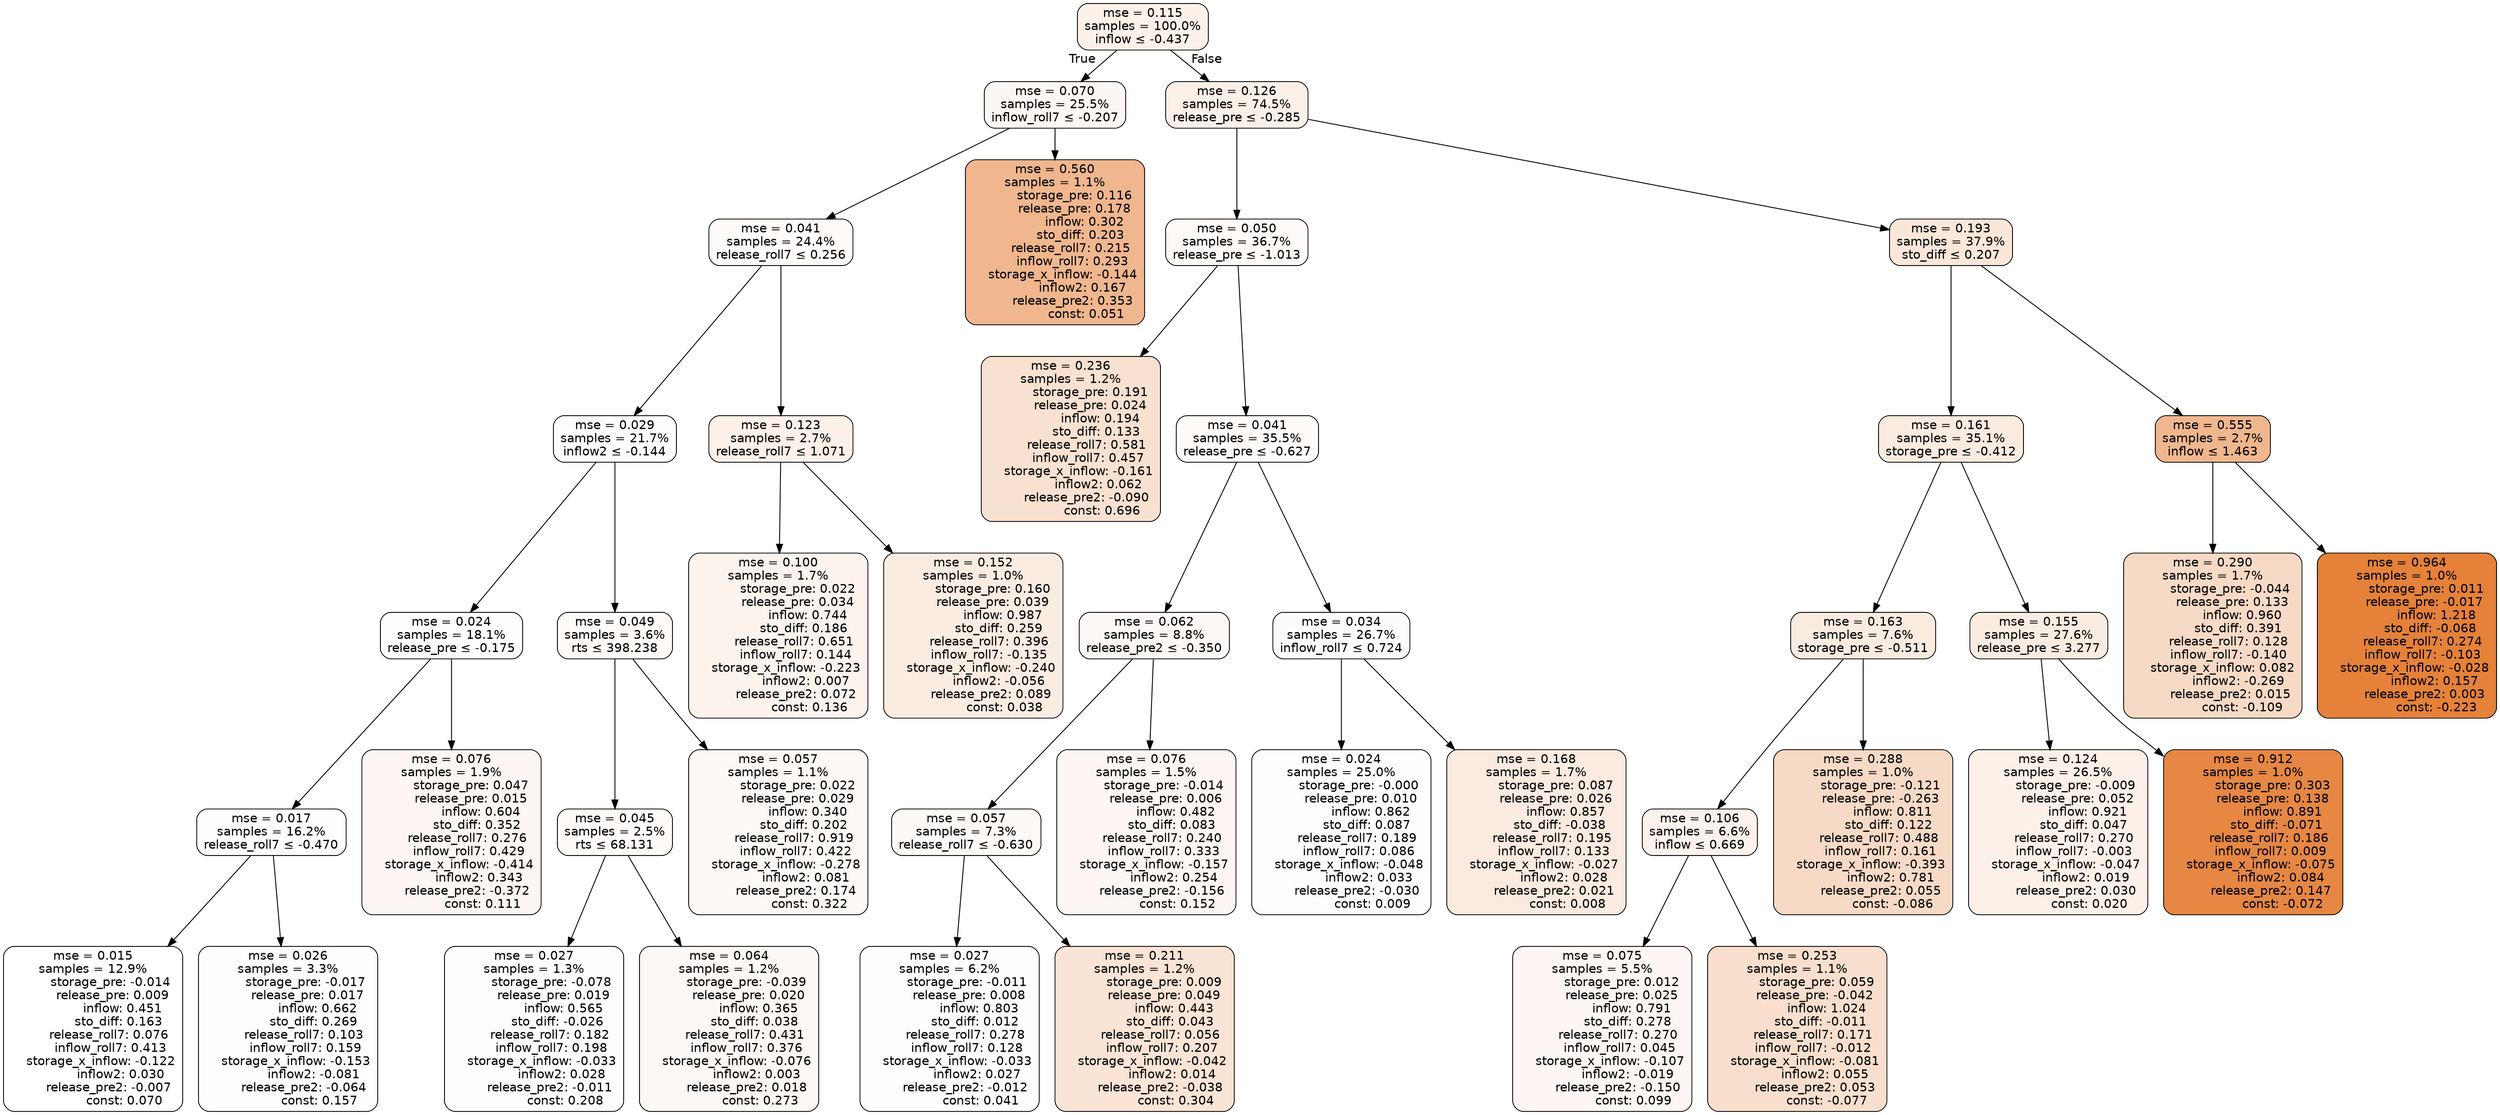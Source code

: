 digraph tree {
bgcolor="transparent"
node [shape=rectangle, style="filled, rounded", color="black", fontname=helvetica] ;
edge [fontname=helvetica] ;
	"0" [label="mse = 0.115
samples = 100.0%
inflow &le; -0.437", fillcolor="#fcf1e9"]
	"1" [label="mse = 0.070
samples = 25.5%
inflow_roll7 &le; -0.207", fillcolor="#fdf7f3"]
	"2" [label="mse = 0.041
samples = 24.4%
release_roll7 &le; 0.256", fillcolor="#fefbf9"]
	"3" [label="mse = 0.029
samples = 21.7%
inflow2 &le; -0.144", fillcolor="#fefdfc"]
	"4" [label="mse = 0.024
samples = 18.1%
release_pre &le; -0.175", fillcolor="#fefdfd"]
	"5" [label="mse = 0.017
samples = 16.2%
release_roll7 &le; -0.470", fillcolor="#fefefe"]
	"6" [label="mse = 0.015
samples = 12.9%
         storage_pre: -0.014
          release_pre: 0.009
               inflow: 0.451
             sto_diff: 0.163
        release_roll7: 0.076
         inflow_roll7: 0.413
    storage_x_inflow: -0.122
              inflow2: 0.030
        release_pre2: -0.007
                const: 0.070", fillcolor="#ffffff"]
	"7" [label="mse = 0.026
samples = 3.3%
         storage_pre: -0.017
          release_pre: 0.017
               inflow: 0.662
             sto_diff: 0.269
        release_roll7: 0.103
         inflow_roll7: 0.159
    storage_x_inflow: -0.153
             inflow2: -0.081
        release_pre2: -0.064
                const: 0.157", fillcolor="#fefdfc"]
	"8" [label="mse = 0.076
samples = 1.9%
          storage_pre: 0.047
          release_pre: 0.015
               inflow: 0.604
             sto_diff: 0.352
        release_roll7: 0.276
         inflow_roll7: 0.429
    storage_x_inflow: -0.414
              inflow2: 0.343
        release_pre2: -0.372
                const: 0.111", fillcolor="#fdf6f2"]
	"9" [label="mse = 0.049
samples = 3.6%
rts &le; 398.238", fillcolor="#fefaf7"]
	"10" [label="mse = 0.045
samples = 2.5%
rts &le; 68.131", fillcolor="#fefaf8"]
	"11" [label="mse = 0.027
samples = 1.3%
         storage_pre: -0.078
          release_pre: 0.019
               inflow: 0.565
            sto_diff: -0.026
        release_roll7: 0.182
         inflow_roll7: 0.198
    storage_x_inflow: -0.033
              inflow2: 0.028
        release_pre2: -0.011
                const: 0.208", fillcolor="#fefdfc"]
	"12" [label="mse = 0.064
samples = 1.2%
         storage_pre: -0.039
          release_pre: 0.020
               inflow: 0.365
             sto_diff: 0.038
        release_roll7: 0.431
         inflow_roll7: 0.376
    storage_x_inflow: -0.076
              inflow2: 0.003
         release_pre2: 0.018
                const: 0.273", fillcolor="#fdf8f4"]
	"13" [label="mse = 0.057
samples = 1.1%
          storage_pre: 0.022
          release_pre: 0.029
               inflow: 0.340
             sto_diff: 0.202
        release_roll7: 0.919
         inflow_roll7: 0.422
    storage_x_inflow: -0.278
              inflow2: 0.081
         release_pre2: 0.174
                const: 0.322", fillcolor="#fdf9f6"]
	"14" [label="mse = 0.123
samples = 2.7%
release_roll7 &le; 1.071", fillcolor="#fcf0e8"]
	"15" [label="mse = 0.100
samples = 1.7%
          storage_pre: 0.022
          release_pre: 0.034
               inflow: 0.744
             sto_diff: 0.186
        release_roll7: 0.651
         inflow_roll7: 0.144
    storage_x_inflow: -0.223
              inflow2: 0.007
         release_pre2: 0.072
                const: 0.136", fillcolor="#fcf3ed"]
	"16" [label="mse = 0.152
samples = 1.0%
          storage_pre: 0.160
          release_pre: 0.039
               inflow: 0.987
             sto_diff: 0.259
        release_roll7: 0.396
        inflow_roll7: -0.135
    storage_x_inflow: -0.240
             inflow2: -0.056
         release_pre2: 0.089
                const: 0.038", fillcolor="#fbece2"]
	"17" [label="mse = 0.560
samples = 1.1%
          storage_pre: 0.116
          release_pre: 0.178
               inflow: 0.302
             sto_diff: 0.203
        release_roll7: 0.215
         inflow_roll7: 0.293
    storage_x_inflow: -0.144
              inflow2: 0.167
         release_pre2: 0.353
                const: 0.051", fillcolor="#f0b68d"]
	"18" [label="mse = 0.126
samples = 74.5%
release_pre &le; -0.285", fillcolor="#fbf0e7"]
	"19" [label="mse = 0.050
samples = 36.7%
release_pre &le; -1.013", fillcolor="#fefaf7"]
	"20" [label="mse = 0.236
samples = 1.2%
          storage_pre: 0.191
          release_pre: 0.024
               inflow: 0.194
             sto_diff: 0.133
        release_roll7: 0.581
         inflow_roll7: 0.457
    storage_x_inflow: -0.161
              inflow2: 0.062
        release_pre2: -0.090
                const: 0.696", fillcolor="#f8e1d0"]
	"21" [label="mse = 0.041
samples = 35.5%
release_pre &le; -0.627", fillcolor="#fefbf9"]
	"22" [label="mse = 0.062
samples = 8.8%
release_pre2 &le; -0.350", fillcolor="#fdf8f5"]
	"23" [label="mse = 0.057
samples = 7.3%
release_roll7 &le; -0.630", fillcolor="#fdf9f6"]
	"24" [label="mse = 0.027
samples = 6.2%
         storage_pre: -0.011
          release_pre: 0.008
               inflow: 0.803
             sto_diff: 0.012
        release_roll7: 0.278
         inflow_roll7: 0.128
    storage_x_inflow: -0.033
              inflow2: 0.027
        release_pre2: -0.012
                const: 0.041", fillcolor="#fefdfc"]
	"25" [label="mse = 0.211
samples = 1.2%
          storage_pre: 0.009
          release_pre: 0.049
               inflow: 0.443
             sto_diff: 0.043
        release_roll7: 0.056
         inflow_roll7: 0.207
    storage_x_inflow: -0.042
              inflow2: 0.014
        release_pre2: -0.038
                const: 0.304", fillcolor="#f9e4d5"]
	"26" [label="mse = 0.076
samples = 1.5%
         storage_pre: -0.014
          release_pre: 0.006
               inflow: 0.482
             sto_diff: 0.083
        release_roll7: 0.240
         inflow_roll7: 0.333
    storage_x_inflow: -0.157
              inflow2: 0.254
        release_pre2: -0.156
                const: 0.152", fillcolor="#fdf6f2"]
	"27" [label="mse = 0.034
samples = 26.7%
inflow_roll7 &le; 0.724", fillcolor="#fefcfb"]
	"28" [label="mse = 0.024
samples = 25.0%
         storage_pre: -0.000
          release_pre: 0.010
               inflow: 0.862
             sto_diff: 0.087
        release_roll7: 0.189
         inflow_roll7: 0.086
    storage_x_inflow: -0.048
              inflow2: 0.033
        release_pre2: -0.030
                const: 0.009", fillcolor="#fefdfd"]
	"29" [label="mse = 0.168
samples = 1.7%
          storage_pre: 0.087
          release_pre: 0.026
               inflow: 0.857
            sto_diff: -0.038
        release_roll7: 0.195
         inflow_roll7: 0.133
    storage_x_inflow: -0.027
              inflow2: 0.028
         release_pre2: 0.021
                const: 0.008", fillcolor="#faeadf"]
	"30" [label="mse = 0.193
samples = 37.9%
sto_diff &le; 0.207", fillcolor="#fae7d9"]
	"31" [label="mse = 0.161
samples = 35.1%
storage_pre &le; -0.412", fillcolor="#faebe0"]
	"32" [label="mse = 0.163
samples = 7.6%
storage_pre &le; -0.511", fillcolor="#faebe0"]
	"33" [label="mse = 0.106
samples = 6.6%
inflow &le; 0.669", fillcolor="#fcf2eb"]
	"34" [label="mse = 0.075
samples = 5.5%
          storage_pre: 0.012
          release_pre: 0.025
               inflow: 0.791
             sto_diff: 0.278
        release_roll7: 0.270
         inflow_roll7: 0.045
    storage_x_inflow: -0.107
             inflow2: -0.019
        release_pre2: -0.150
                const: 0.099", fillcolor="#fdf6f2"]
	"35" [label="mse = 0.253
samples = 1.1%
          storage_pre: 0.059
         release_pre: -0.042
               inflow: 1.024
            sto_diff: -0.011
        release_roll7: 0.171
        inflow_roll7: -0.012
    storage_x_inflow: -0.081
              inflow2: 0.055
         release_pre2: 0.053
               const: -0.077", fillcolor="#f8dfcd"]
	"36" [label="mse = 0.288
samples = 1.0%
         storage_pre: -0.121
         release_pre: -0.263
               inflow: 0.811
             sto_diff: 0.122
        release_roll7: 0.488
         inflow_roll7: 0.161
    storage_x_inflow: -0.393
              inflow2: 0.781
         release_pre2: 0.055
               const: -0.086", fillcolor="#f7dac5"]
	"37" [label="mse = 0.155
samples = 27.6%
release_pre &le; 3.277", fillcolor="#fbece1"]
	"38" [label="mse = 0.124
samples = 26.5%
         storage_pre: -0.009
          release_pre: 0.052
               inflow: 0.921
             sto_diff: 0.047
        release_roll7: 0.270
        inflow_roll7: -0.003
    storage_x_inflow: -0.047
              inflow2: 0.019
         release_pre2: 0.030
                const: 0.020", fillcolor="#fcf0e8"]
	"39" [label="mse = 0.912
samples = 1.0%
          storage_pre: 0.303
          release_pre: 0.138
               inflow: 0.891
            sto_diff: -0.071
        release_roll7: 0.186
         inflow_roll7: 0.009
    storage_x_inflow: -0.075
              inflow2: 0.084
         release_pre2: 0.147
               const: -0.072", fillcolor="#e68743"]
	"40" [label="mse = 0.555
samples = 2.7%
inflow &le; 1.463", fillcolor="#f0b78e"]
	"41" [label="mse = 0.290
samples = 1.7%
         storage_pre: -0.044
          release_pre: 0.133
               inflow: 0.960
             sto_diff: 0.391
        release_roll7: 0.128
        inflow_roll7: -0.140
     storage_x_inflow: 0.082
             inflow2: -0.269
         release_pre2: 0.015
               const: -0.109", fillcolor="#f7dac5"]
	"42" [label="mse = 0.964
samples = 1.0%
          storage_pre: 0.011
         release_pre: -0.017
               inflow: 1.218
            sto_diff: -0.068
        release_roll7: 0.274
        inflow_roll7: -0.103
    storage_x_inflow: -0.028
              inflow2: 0.157
         release_pre2: 0.003
               const: -0.223", fillcolor="#e58139"]

	"0" -> "1" [labeldistance=2.5, labelangle=45, headlabel="True"]
	"1" -> "2"
	"2" -> "3"
	"3" -> "4"
	"4" -> "5"
	"5" -> "6"
	"5" -> "7"
	"4" -> "8"
	"3" -> "9"
	"9" -> "10"
	"10" -> "11"
	"10" -> "12"
	"9" -> "13"
	"2" -> "14"
	"14" -> "15"
	"14" -> "16"
	"1" -> "17"
	"0" -> "18" [labeldistance=2.5, labelangle=-45, headlabel="False"]
	"18" -> "19"
	"19" -> "20"
	"19" -> "21"
	"21" -> "22"
	"22" -> "23"
	"23" -> "24"
	"23" -> "25"
	"22" -> "26"
	"21" -> "27"
	"27" -> "28"
	"27" -> "29"
	"18" -> "30"
	"30" -> "31"
	"31" -> "32"
	"32" -> "33"
	"33" -> "34"
	"33" -> "35"
	"32" -> "36"
	"31" -> "37"
	"37" -> "38"
	"37" -> "39"
	"30" -> "40"
	"40" -> "41"
	"40" -> "42"
}
